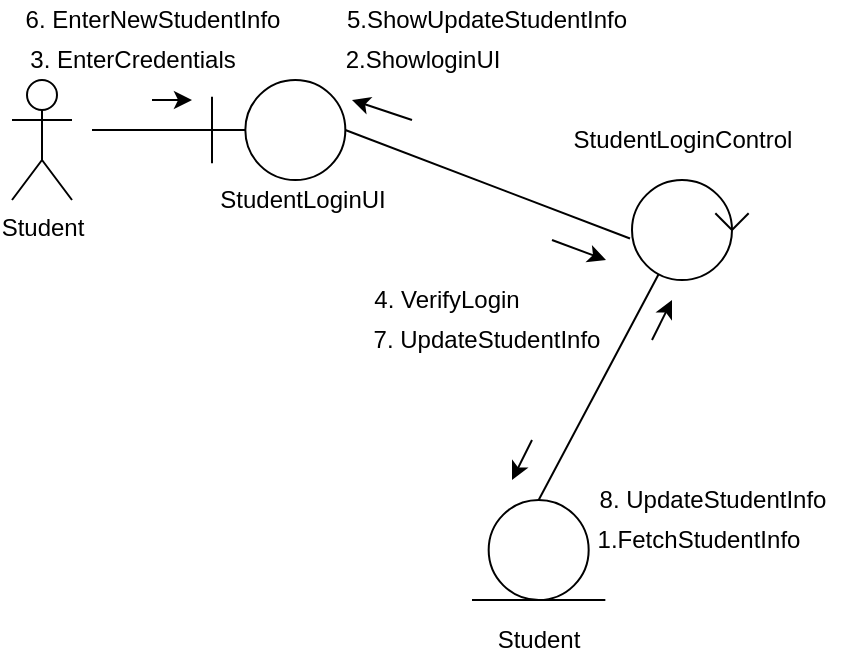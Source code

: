 <mxfile version="16.4.5" type="device" pages="5"><diagram id="maZ1LcQLkmgQnvl4PisS" name="Login"><mxGraphModel dx="1248" dy="677" grid="1" gridSize="10" guides="1" tooltips="1" connect="1" arrows="1" fold="1" page="1" pageScale="1" pageWidth="850" pageHeight="1100" math="0" shadow="0"><root><mxCell id="0"/><mxCell id="1" parent="0"/><mxCell id="juA-4hGfizTwNNjr9DXU-16" value="Student&lt;br&gt;" style="shape=umlActor;verticalLabelPosition=bottom;verticalAlign=top;html=1;outlineConnect=0;strokeColor=default;fillColor=none;" parent="1" vertex="1"><mxGeometry x="100" y="640" width="30" height="60" as="geometry"/></mxCell><mxCell id="juA-4hGfizTwNNjr9DXU-54" value="" style="group" parent="1" vertex="1" connectable="0"><mxGeometry x="200" y="640" width="95" height="70" as="geometry"/></mxCell><mxCell id="juA-4hGfizTwNNjr9DXU-41" value="" style="group;strokeColor=none;fillColor=none;labelPadding=0555;" parent="juA-4hGfizTwNNjr9DXU-54" vertex="1" connectable="0"><mxGeometry width="66.67" height="50" as="geometry"/></mxCell><mxCell id="juA-4hGfizTwNNjr9DXU-42" value="" style="ellipse;whiteSpace=wrap;html=1;strokeColor=default;fillColor=none;" parent="juA-4hGfizTwNNjr9DXU-41" vertex="1"><mxGeometry x="16.668" width="50.002" height="50" as="geometry"/></mxCell><mxCell id="juA-4hGfizTwNNjr9DXU-43" value="" style="endArrow=none;html=1;rounded=0;exitX=0;exitY=0.5;exitDx=0;exitDy=0;strokeColor=default;fillColor=#404040;" parent="juA-4hGfizTwNNjr9DXU-41" source="juA-4hGfizTwNNjr9DXU-42" edge="1"><mxGeometry width="50" height="50" relative="1" as="geometry"><mxPoint x="16.668" y="50" as="sourcePoint"/><mxPoint x="-60" y="25" as="targetPoint"/></mxGeometry></mxCell><mxCell id="juA-4hGfizTwNNjr9DXU-44" value="" style="endArrow=none;html=1;rounded=0;strokeColor=default;fillColor=#404040;" parent="juA-4hGfizTwNNjr9DXU-41" edge="1"><mxGeometry width="50" height="50" relative="1" as="geometry"><mxPoint y="41.667" as="sourcePoint"/><mxPoint y="8.333" as="targetPoint"/></mxGeometry></mxCell><mxCell id="juA-4hGfizTwNNjr9DXU-52" value="StudentLoginUI" style="text;html=1;align=center;verticalAlign=middle;resizable=0;points=[];autosize=1;strokeColor=none;fillColor=none;" parent="juA-4hGfizTwNNjr9DXU-54" vertex="1"><mxGeometry x="-5" y="50" width="100" height="20" as="geometry"/></mxCell><mxCell id="juA-4hGfizTwNNjr9DXU-74" value="" style="endArrow=classic;html=1;rounded=0;strokeColor=default;fillColor=#404040;" parent="juA-4hGfizTwNNjr9DXU-54" edge="1"><mxGeometry width="50" height="50" relative="1" as="geometry"><mxPoint x="100" y="20" as="sourcePoint"/><mxPoint x="70" y="10" as="targetPoint"/><Array as="points"><mxPoint x="70" y="10"/></Array></mxGeometry></mxCell><mxCell id="juA-4hGfizTwNNjr9DXU-56" value="" style="group" parent="1" vertex="1" connectable="0"><mxGeometry x="410" y="690" width="85" height="70" as="geometry"/></mxCell><mxCell id="juA-4hGfizTwNNjr9DXU-36" value="" style="group;strokeColor=none;fillColor=none;" parent="juA-4hGfizTwNNjr9DXU-56" vertex="1" connectable="0"><mxGeometry width="58.33" height="50" as="geometry"/></mxCell><mxCell id="juA-4hGfizTwNNjr9DXU-37" value="" style="ellipse;whiteSpace=wrap;html=1;fillColor=none;strokeColor=default;fillOpacity=0;connectable=1;allowArrows=0;container=1;" parent="juA-4hGfizTwNNjr9DXU-36" vertex="1"><mxGeometry width="49.997" height="50" as="geometry"/></mxCell><mxCell id="juA-4hGfizTwNNjr9DXU-38" value="" style="group;strokeColor=none;fillColor=none;" parent="juA-4hGfizTwNNjr9DXU-36" vertex="1" connectable="0"><mxGeometry x="41.664" y="16.667" width="16.666" height="8.333" as="geometry"/></mxCell><mxCell id="juA-4hGfizTwNNjr9DXU-39" value="" style="endArrow=none;html=1;rounded=0;exitX=1;exitY=0.5;exitDx=0;exitDy=0;strokeColor=default;fillColor=#404040;" parent="juA-4hGfizTwNNjr9DXU-38" source="juA-4hGfizTwNNjr9DXU-37" edge="1"><mxGeometry width="50" height="50" relative="1" as="geometry"><mxPoint x="16.666" y="33.333" as="sourcePoint"/><mxPoint x="16.666" as="targetPoint"/></mxGeometry></mxCell><mxCell id="juA-4hGfizTwNNjr9DXU-40" value="" style="endArrow=none;html=1;rounded=0;strokeColor=default;fillColor=#404040;" parent="juA-4hGfizTwNNjr9DXU-38" edge="1"><mxGeometry width="50" height="50" relative="1" as="geometry"><mxPoint as="sourcePoint"/><mxPoint x="8.333" y="8.333" as="targetPoint"/></mxGeometry></mxCell><mxCell id="juA-4hGfizTwNNjr9DXU-58" value="" style="group" parent="1" vertex="1" connectable="0"><mxGeometry x="330" y="850" width="66.67" height="80" as="geometry"/></mxCell><mxCell id="juA-4hGfizTwNNjr9DXU-33" value="" style="group;strokeColor=none;fillColor=none;" parent="juA-4hGfizTwNNjr9DXU-58" vertex="1" connectable="0"><mxGeometry width="66.67" height="50" as="geometry"/></mxCell><mxCell id="juA-4hGfizTwNNjr9DXU-34" value="" style="ellipse;whiteSpace=wrap;html=1;strokeColor=default;fillColor=none;" parent="juA-4hGfizTwNNjr9DXU-33" vertex="1"><mxGeometry x="8.334" width="50.002" height="50.0" as="geometry"/></mxCell><mxCell id="juA-4hGfizTwNNjr9DXU-35" value="" style="endArrow=none;html=1;rounded=0;strokeColor=default;fillColor=#404040;" parent="juA-4hGfizTwNNjr9DXU-33" edge="1"><mxGeometry width="50" height="50" relative="1" as="geometry"><mxPoint y="50" as="sourcePoint"/><mxPoint x="66.67" y="50" as="targetPoint"/></mxGeometry></mxCell><mxCell id="juA-4hGfizTwNNjr9DXU-57" value="Student" style="text;html=1;align=center;verticalAlign=middle;resizable=0;points=[];autosize=1;strokeColor=none;fillColor=none;" parent="juA-4hGfizTwNNjr9DXU-58" vertex="1"><mxGeometry x="3.33" y="60" width="60" height="20" as="geometry"/></mxCell><mxCell id="juA-4hGfizTwNNjr9DXU-59" value="" style="endArrow=none;html=1;rounded=0;strokeColor=default;fillColor=#404040;entryX=1;entryY=0.5;entryDx=0;entryDy=0;exitX=-0.02;exitY=0.585;exitDx=0;exitDy=0;exitPerimeter=0;" parent="1" source="juA-4hGfizTwNNjr9DXU-37" target="juA-4hGfizTwNNjr9DXU-42" edge="1"><mxGeometry width="50" height="50" relative="1" as="geometry"><mxPoint x="240" y="800" as="sourcePoint"/><mxPoint x="290" y="750" as="targetPoint"/></mxGeometry></mxCell><mxCell id="juA-4hGfizTwNNjr9DXU-69" value="" style="endArrow=none;html=1;rounded=0;strokeColor=default;fillColor=#404040;exitX=0.5;exitY=0;exitDx=0;exitDy=0;" parent="1" source="juA-4hGfizTwNNjr9DXU-34" target="juA-4hGfizTwNNjr9DXU-37" edge="1"><mxGeometry width="50" height="50" relative="1" as="geometry"><mxPoint x="350" y="820" as="sourcePoint"/><mxPoint x="400" y="770" as="targetPoint"/></mxGeometry></mxCell><mxCell id="juA-4hGfizTwNNjr9DXU-55" value="StudentLoginControl" style="text;html=1;align=center;verticalAlign=middle;resizable=0;points=[];autosize=1;strokeColor=none;fillColor=none;" parent="1" vertex="1"><mxGeometry x="375" y="660" width="120" height="20" as="geometry"/></mxCell><mxCell id="juA-4hGfizTwNNjr9DXU-70" value="" style="endArrow=classic;html=1;rounded=0;strokeColor=default;fillColor=#404040;" parent="1" edge="1"><mxGeometry width="50" height="50" relative="1" as="geometry"><mxPoint x="360" y="820" as="sourcePoint"/><mxPoint x="350" y="840" as="targetPoint"/></mxGeometry></mxCell><mxCell id="juA-4hGfizTwNNjr9DXU-71" value="" style="endArrow=classic;html=1;rounded=0;strokeColor=default;fillColor=#404040;" parent="1" edge="1"><mxGeometry width="50" height="50" relative="1" as="geometry"><mxPoint x="420" y="770" as="sourcePoint"/><mxPoint x="430" y="750" as="targetPoint"/></mxGeometry></mxCell><mxCell id="juA-4hGfizTwNNjr9DXU-73" value="" style="endArrow=classic;html=1;rounded=0;strokeColor=default;fillColor=#404040;" parent="1" edge="1"><mxGeometry width="50" height="50" relative="1" as="geometry"><mxPoint x="370" y="720" as="sourcePoint"/><mxPoint x="397" y="730" as="targetPoint"/></mxGeometry></mxCell><mxCell id="juA-4hGfizTwNNjr9DXU-76" value="1.FetchStudentInfo" style="text;html=1;align=center;verticalAlign=middle;resizable=0;points=[];autosize=1;strokeColor=none;fillColor=none;" parent="1" vertex="1"><mxGeometry x="382.67" y="860" width="120" height="20" as="geometry"/></mxCell><mxCell id="juA-4hGfizTwNNjr9DXU-77" value="2.ShowloginUI" style="text;html=1;align=center;verticalAlign=middle;resizable=0;points=[];autosize=1;strokeColor=none;fillColor=none;" parent="1" vertex="1"><mxGeometry x="260" y="620" width="90" height="20" as="geometry"/></mxCell><mxCell id="juA-4hGfizTwNNjr9DXU-81" value="3. EnterCredentials" style="text;html=1;align=center;verticalAlign=middle;resizable=0;points=[];autosize=1;strokeColor=none;fillColor=none;" parent="1" vertex="1"><mxGeometry x="100" y="620" width="120" height="20" as="geometry"/></mxCell><mxCell id="juA-4hGfizTwNNjr9DXU-82" value="" style="endArrow=classic;html=1;rounded=0;strokeColor=default;fillColor=#404040;" parent="1" edge="1"><mxGeometry width="50" height="50" relative="1" as="geometry"><mxPoint x="170" y="650" as="sourcePoint"/><mxPoint x="190" y="650" as="targetPoint"/></mxGeometry></mxCell><mxCell id="juA-4hGfizTwNNjr9DXU-83" value="4. VerifyLogin" style="text;html=1;align=center;verticalAlign=middle;resizable=0;points=[];autosize=1;strokeColor=none;fillColor=none;" parent="1" vertex="1"><mxGeometry x="271.67" y="740" width="90" height="20" as="geometry"/></mxCell><mxCell id="juA-4hGfizTwNNjr9DXU-84" value="5.ShowUpdateStudentInfo" style="text;html=1;align=center;verticalAlign=middle;resizable=0;points=[];autosize=1;strokeColor=none;fillColor=none;" parent="1" vertex="1"><mxGeometry x="256.67" y="600" width="160" height="20" as="geometry"/></mxCell><mxCell id="juA-4hGfizTwNNjr9DXU-85" value="6. EnterNewStudentInfo" style="text;html=1;align=center;verticalAlign=middle;resizable=0;points=[];autosize=1;strokeColor=none;fillColor=none;" parent="1" vertex="1"><mxGeometry x="100" y="600" width="140" height="20" as="geometry"/></mxCell><mxCell id="juA-4hGfizTwNNjr9DXU-86" value="7. UpdateStudentInfo" style="text;html=1;align=center;verticalAlign=middle;resizable=0;points=[];autosize=1;strokeColor=none;fillColor=none;" parent="1" vertex="1"><mxGeometry x="271.67" y="760" width="130" height="20" as="geometry"/></mxCell><mxCell id="juA-4hGfizTwNNjr9DXU-87" value="8. UpdateStudentInfo" style="text;html=1;align=center;verticalAlign=middle;resizable=0;points=[];autosize=1;strokeColor=none;fillColor=none;" parent="1" vertex="1"><mxGeometry x="385.0" y="840" width="130" height="20" as="geometry"/></mxCell></root></mxGraphModel></diagram><diagram name="StudentDining" id="QqVnqCTwfxjTIOoK0QJc"><mxGraphModel dx="1040" dy="564" grid="1" gridSize="10" guides="1" tooltips="1" connect="1" arrows="1" fold="1" page="1" pageScale="1" pageWidth="850" pageHeight="1100" math="0" shadow="0"><root><mxCell id="6WE5DkcDXVdWaxJgbLVD-0"/><mxCell id="6WE5DkcDXVdWaxJgbLVD-1" parent="6WE5DkcDXVdWaxJgbLVD-0"/><mxCell id="6WE5DkcDXVdWaxJgbLVD-2" value="Student" style="shape=umlActor;verticalLabelPosition=bottom;verticalAlign=top;html=1;outlineConnect=0;strokeColor=default;fillColor=none;" parent="6WE5DkcDXVdWaxJgbLVD-1" vertex="1"><mxGeometry x="100" y="640" width="30" height="60" as="geometry"/></mxCell><mxCell id="6WE5DkcDXVdWaxJgbLVD-3" value="" style="group" parent="6WE5DkcDXVdWaxJgbLVD-1" vertex="1" connectable="0"><mxGeometry x="200" y="640" width="110" height="70" as="geometry"/></mxCell><mxCell id="6WE5DkcDXVdWaxJgbLVD-4" value="" style="group;strokeColor=none;fillColor=none;labelPadding=0555;" parent="6WE5DkcDXVdWaxJgbLVD-3" vertex="1" connectable="0"><mxGeometry width="66.67" height="50" as="geometry"/></mxCell><mxCell id="6WE5DkcDXVdWaxJgbLVD-5" value="" style="ellipse;whiteSpace=wrap;html=1;strokeColor=default;fillColor=none;" parent="6WE5DkcDXVdWaxJgbLVD-4" vertex="1"><mxGeometry x="16.668" width="50.002" height="50" as="geometry"/></mxCell><mxCell id="6WE5DkcDXVdWaxJgbLVD-6" value="" style="endArrow=none;html=1;rounded=0;exitX=0;exitY=0.5;exitDx=0;exitDy=0;strokeColor=default;fillColor=#404040;" parent="6WE5DkcDXVdWaxJgbLVD-4" source="6WE5DkcDXVdWaxJgbLVD-5" edge="1"><mxGeometry width="50" height="50" relative="1" as="geometry"><mxPoint x="16.668" y="50" as="sourcePoint"/><mxPoint x="-60" y="25" as="targetPoint"/></mxGeometry></mxCell><mxCell id="6WE5DkcDXVdWaxJgbLVD-7" value="" style="endArrow=none;html=1;rounded=0;strokeColor=default;fillColor=#404040;" parent="6WE5DkcDXVdWaxJgbLVD-4" edge="1"><mxGeometry width="50" height="50" relative="1" as="geometry"><mxPoint y="41.667" as="sourcePoint"/><mxPoint y="8.333" as="targetPoint"/></mxGeometry></mxCell><mxCell id="6WE5DkcDXVdWaxJgbLVD-8" value="StudentDiningPageUI" style="text;html=1;align=center;verticalAlign=middle;resizable=0;points=[];autosize=1;strokeColor=none;fillColor=none;" parent="6WE5DkcDXVdWaxJgbLVD-3" vertex="1"><mxGeometry x="-20" y="50" width="130" height="20" as="geometry"/></mxCell><mxCell id="6WE5DkcDXVdWaxJgbLVD-9" value="" style="endArrow=classic;html=1;rounded=0;strokeColor=default;fillColor=#404040;" parent="6WE5DkcDXVdWaxJgbLVD-3" edge="1"><mxGeometry width="50" height="50" relative="1" as="geometry"><mxPoint x="100" y="20" as="sourcePoint"/><mxPoint x="70" y="10" as="targetPoint"/><Array as="points"><mxPoint x="70" y="10"/></Array></mxGeometry></mxCell><mxCell id="6WE5DkcDXVdWaxJgbLVD-10" value="" style="group" parent="6WE5DkcDXVdWaxJgbLVD-1" vertex="1" connectable="0"><mxGeometry x="410" y="690" width="85" height="70" as="geometry"/></mxCell><mxCell id="6WE5DkcDXVdWaxJgbLVD-11" value="" style="group;strokeColor=none;fillColor=none;" parent="6WE5DkcDXVdWaxJgbLVD-10" vertex="1" connectable="0"><mxGeometry width="58.33" height="50" as="geometry"/></mxCell><mxCell id="6WE5DkcDXVdWaxJgbLVD-12" value="" style="ellipse;whiteSpace=wrap;html=1;fillColor=none;strokeColor=default;fillOpacity=0;connectable=1;allowArrows=0;container=1;" parent="6WE5DkcDXVdWaxJgbLVD-11" vertex="1"><mxGeometry width="49.997" height="50" as="geometry"/></mxCell><mxCell id="6WE5DkcDXVdWaxJgbLVD-13" value="" style="group;strokeColor=none;fillColor=none;" parent="6WE5DkcDXVdWaxJgbLVD-11" vertex="1" connectable="0"><mxGeometry x="41.664" y="16.667" width="16.666" height="8.333" as="geometry"/></mxCell><mxCell id="6WE5DkcDXVdWaxJgbLVD-14" value="" style="endArrow=none;html=1;rounded=0;exitX=1;exitY=0.5;exitDx=0;exitDy=0;strokeColor=default;fillColor=#404040;" parent="6WE5DkcDXVdWaxJgbLVD-13" source="6WE5DkcDXVdWaxJgbLVD-12" edge="1"><mxGeometry width="50" height="50" relative="1" as="geometry"><mxPoint x="16.666" y="33.333" as="sourcePoint"/><mxPoint x="16.666" as="targetPoint"/></mxGeometry></mxCell><mxCell id="6WE5DkcDXVdWaxJgbLVD-15" value="" style="endArrow=none;html=1;rounded=0;strokeColor=default;fillColor=#404040;" parent="6WE5DkcDXVdWaxJgbLVD-13" edge="1"><mxGeometry width="50" height="50" relative="1" as="geometry"><mxPoint as="sourcePoint"/><mxPoint x="8.333" y="8.333" as="targetPoint"/></mxGeometry></mxCell><mxCell id="wmQT9eViGcveGTTOYUML-3" value="" style="endArrow=classic;html=1;rounded=0;strokeColor=default;fillColor=#404040;" parent="6WE5DkcDXVdWaxJgbLVD-11" edge="1"><mxGeometry width="50" height="50" relative="1" as="geometry"><mxPoint x="78.33" y="60" as="sourcePoint"/><mxPoint x="58.33" y="40" as="targetPoint"/></mxGeometry></mxCell><mxCell id="6WE5DkcDXVdWaxJgbLVD-16" value="" style="group" parent="6WE5DkcDXVdWaxJgbLVD-1" vertex="1" connectable="0"><mxGeometry x="330" y="850" width="66.67" height="80" as="geometry"/></mxCell><mxCell id="6WE5DkcDXVdWaxJgbLVD-17" value="" style="group;strokeColor=none;fillColor=none;" parent="6WE5DkcDXVdWaxJgbLVD-16" vertex="1" connectable="0"><mxGeometry width="66.67" height="50" as="geometry"/></mxCell><mxCell id="6WE5DkcDXVdWaxJgbLVD-18" value="" style="ellipse;whiteSpace=wrap;html=1;strokeColor=default;fillColor=none;" parent="6WE5DkcDXVdWaxJgbLVD-17" vertex="1"><mxGeometry x="8.334" width="50.002" height="50.0" as="geometry"/></mxCell><mxCell id="6WE5DkcDXVdWaxJgbLVD-19" value="" style="endArrow=none;html=1;rounded=0;strokeColor=default;fillColor=#404040;" parent="6WE5DkcDXVdWaxJgbLVD-17" edge="1"><mxGeometry width="50" height="50" relative="1" as="geometry"><mxPoint y="50" as="sourcePoint"/><mxPoint x="66.67" y="50" as="targetPoint"/></mxGeometry></mxCell><mxCell id="6WE5DkcDXVdWaxJgbLVD-20" value="Student" style="text;html=1;align=center;verticalAlign=middle;resizable=0;points=[];autosize=1;strokeColor=none;fillColor=none;" parent="6WE5DkcDXVdWaxJgbLVD-16" vertex="1"><mxGeometry x="3.33" y="60" width="60" height="20" as="geometry"/></mxCell><mxCell id="6WE5DkcDXVdWaxJgbLVD-21" value="" style="endArrow=none;html=1;rounded=0;strokeColor=default;fillColor=#404040;entryX=1;entryY=0.5;entryDx=0;entryDy=0;exitX=-0.02;exitY=0.585;exitDx=0;exitDy=0;exitPerimeter=0;" parent="6WE5DkcDXVdWaxJgbLVD-1" source="6WE5DkcDXVdWaxJgbLVD-12" target="6WE5DkcDXVdWaxJgbLVD-5" edge="1"><mxGeometry width="50" height="50" relative="1" as="geometry"><mxPoint x="240" y="800" as="sourcePoint"/><mxPoint x="290" y="750" as="targetPoint"/></mxGeometry></mxCell><mxCell id="6WE5DkcDXVdWaxJgbLVD-22" value="" style="endArrow=none;html=1;rounded=0;strokeColor=default;fillColor=#404040;exitX=0.5;exitY=0;exitDx=0;exitDy=0;" parent="6WE5DkcDXVdWaxJgbLVD-1" source="6WE5DkcDXVdWaxJgbLVD-18" target="6WE5DkcDXVdWaxJgbLVD-12" edge="1"><mxGeometry width="50" height="50" relative="1" as="geometry"><mxPoint x="350" y="820" as="sourcePoint"/><mxPoint x="400" y="770" as="targetPoint"/></mxGeometry></mxCell><mxCell id="6WE5DkcDXVdWaxJgbLVD-23" value="StudentDining" style="text;html=1;align=center;verticalAlign=middle;resizable=0;points=[];autosize=1;strokeColor=none;fillColor=none;" parent="6WE5DkcDXVdWaxJgbLVD-1" vertex="1"><mxGeometry x="390" y="670" width="90" height="20" as="geometry"/></mxCell><mxCell id="6WE5DkcDXVdWaxJgbLVD-24" value="" style="endArrow=classic;html=1;rounded=0;strokeColor=default;fillColor=#404040;" parent="6WE5DkcDXVdWaxJgbLVD-1" edge="1"><mxGeometry width="50" height="50" relative="1" as="geometry"><mxPoint x="360" y="820" as="sourcePoint"/><mxPoint x="350" y="840" as="targetPoint"/></mxGeometry></mxCell><mxCell id="6WE5DkcDXVdWaxJgbLVD-25" value="" style="endArrow=classic;html=1;rounded=0;strokeColor=default;fillColor=#404040;" parent="6WE5DkcDXVdWaxJgbLVD-1" edge="1"><mxGeometry width="50" height="50" relative="1" as="geometry"><mxPoint x="420" y="770" as="sourcePoint"/><mxPoint x="430" y="750" as="targetPoint"/></mxGeometry></mxCell><mxCell id="6WE5DkcDXVdWaxJgbLVD-26" value="" style="endArrow=classic;html=1;rounded=0;strokeColor=default;fillColor=#404040;" parent="6WE5DkcDXVdWaxJgbLVD-1" edge="1"><mxGeometry width="50" height="50" relative="1" as="geometry"><mxPoint x="370" y="720" as="sourcePoint"/><mxPoint x="397" y="730" as="targetPoint"/></mxGeometry></mxCell><mxCell id="6WE5DkcDXVdWaxJgbLVD-27" value="1.FetchStudentInfo" style="text;html=1;align=center;verticalAlign=middle;resizable=0;points=[];autosize=1;strokeColor=none;fillColor=none;" parent="6WE5DkcDXVdWaxJgbLVD-1" vertex="1"><mxGeometry x="381.67" y="860" width="120" height="20" as="geometry"/></mxCell><mxCell id="6WE5DkcDXVdWaxJgbLVD-28" value="4.ShowDiningPageUI" style="text;html=1;align=center;verticalAlign=middle;resizable=0;points=[];autosize=1;strokeColor=none;fillColor=none;" parent="6WE5DkcDXVdWaxJgbLVD-1" vertex="1"><mxGeometry x="275" y="620" width="130" height="20" as="geometry"/></mxCell><mxCell id="6WE5DkcDXVdWaxJgbLVD-30" value="" style="endArrow=classic;html=1;rounded=0;strokeColor=default;fillColor=#404040;" parent="6WE5DkcDXVdWaxJgbLVD-1" edge="1"><mxGeometry width="50" height="50" relative="1" as="geometry"><mxPoint x="170" y="650" as="sourcePoint"/><mxPoint x="190" y="650" as="targetPoint"/></mxGeometry></mxCell><mxCell id="rULaJUf8RMkDFgkQtzoV-5" value="" style="group" parent="6WE5DkcDXVdWaxJgbLVD-1" vertex="1" connectable="0"><mxGeometry x="520" y="850" width="66.67" height="80" as="geometry"/></mxCell><mxCell id="rULaJUf8RMkDFgkQtzoV-9" value="Meal" style="text;html=1;align=center;verticalAlign=middle;resizable=0;points=[];autosize=1;strokeColor=none;fillColor=none;" parent="rULaJUf8RMkDFgkQtzoV-5" vertex="1"><mxGeometry x="13.33" y="60" width="40" height="20" as="geometry"/></mxCell><mxCell id="rULaJUf8RMkDFgkQtzoV-6" value="" style="group;strokeColor=none;fillColor=none;" parent="6WE5DkcDXVdWaxJgbLVD-1" vertex="1" connectable="0"><mxGeometry x="520" y="850" width="66.67" height="50" as="geometry"/></mxCell><mxCell id="rULaJUf8RMkDFgkQtzoV-7" value="" style="ellipse;whiteSpace=wrap;html=1;strokeColor=default;fillColor=none;" parent="rULaJUf8RMkDFgkQtzoV-6" vertex="1"><mxGeometry x="8.334" width="50.002" height="50.0" as="geometry"/></mxCell><mxCell id="rULaJUf8RMkDFgkQtzoV-8" value="" style="endArrow=none;html=1;rounded=0;strokeColor=default;fillColor=#404040;" parent="rULaJUf8RMkDFgkQtzoV-6" edge="1"><mxGeometry width="50" height="50" relative="1" as="geometry"><mxPoint y="50" as="sourcePoint"/><mxPoint x="66.67" y="50" as="targetPoint"/></mxGeometry></mxCell><mxCell id="wmQT9eViGcveGTTOYUML-0" value="" style="endArrow=none;html=1;rounded=0;entryX=1;entryY=1;entryDx=0;entryDy=0;" parent="6WE5DkcDXVdWaxJgbLVD-1" target="6WE5DkcDXVdWaxJgbLVD-12" edge="1"><mxGeometry width="50" height="50" relative="1" as="geometry"><mxPoint x="553" y="848" as="sourcePoint"/><mxPoint x="510" y="750" as="targetPoint"/></mxGeometry></mxCell><mxCell id="wmQT9eViGcveGTTOYUML-1" value="" style="endArrow=classic;html=1;rounded=0;strokeColor=default;fillColor=#404040;" parent="6WE5DkcDXVdWaxJgbLVD-1" edge="1"><mxGeometry width="50" height="50" relative="1" as="geometry"><mxPoint x="520" y="830" as="sourcePoint"/><mxPoint x="540" y="850" as="targetPoint"/></mxGeometry></mxCell><mxCell id="wmQT9eViGcveGTTOYUML-4" value="2.FetchMealInfo" style="text;html=1;align=center;verticalAlign=middle;resizable=0;points=[];autosize=1;strokeColor=none;fillColor=none;" parent="6WE5DkcDXVdWaxJgbLVD-1" vertex="1"><mxGeometry x="591.67" y="865" width="100" height="20" as="geometry"/></mxCell><mxCell id="Bu8r2WNEQJzpUVqkfmNj-0" value="3.FindTodaysMeal" style="text;html=1;align=center;verticalAlign=middle;resizable=0;points=[];autosize=1;strokeColor=none;fillColor=none;" parent="6WE5DkcDXVdWaxJgbLVD-1" vertex="1"><mxGeometry x="498.34" y="715" width="110" height="20" as="geometry"/></mxCell><mxCell id="M7U7REpGGhyTw_NVpVYH-1" value="6. TurnMealOfForHour" style="text;html=1;align=center;verticalAlign=middle;resizable=0;points=[];autosize=1;strokeColor=none;fillColor=none;" parent="6WE5DkcDXVdWaxJgbLVD-1" vertex="1"><mxGeometry x="270" y="600" width="140" height="20" as="geometry"/></mxCell><mxCell id="M7U7REpGGhyTw_NVpVYH-3" value="5. TurnMealOfForHour" style="text;html=1;align=center;verticalAlign=middle;resizable=0;points=[];autosize=1;strokeColor=none;fillColor=none;" parent="6WE5DkcDXVdWaxJgbLVD-1" vertex="1"><mxGeometry x="60" y="610" width="140" height="20" as="geometry"/></mxCell><mxCell id="M7U7REpGGhyTw_NVpVYH-4" value="7.TurnMealOfForStudent" style="text;html=1;align=center;verticalAlign=middle;resizable=0;points=[];autosize=1;strokeColor=none;fillColor=none;" parent="6WE5DkcDXVdWaxJgbLVD-1" vertex="1"><mxGeometry x="591.67" y="840" width="150" height="20" as="geometry"/></mxCell></root></mxGraphModel></diagram><diagram id="HD4bNCtnsy4peTQrinyM" name="MessManagerMealPlan"><mxGraphModel dx="861" dy="467" grid="1" gridSize="10" guides="1" tooltips="1" connect="1" arrows="1" fold="1" page="1" pageScale="1" pageWidth="850" pageHeight="1100" math="0" shadow="0"><root><mxCell id="5ywjSkJG0BTVy2ru42gK-0"/><mxCell id="5ywjSkJG0BTVy2ru42gK-1" parent="5ywjSkJG0BTVy2ru42gK-0"/><mxCell id="ZF0CZIfuC1xOtsIgV20J-0" value="MessManager&lt;br&gt;" style="shape=umlActor;verticalLabelPosition=bottom;verticalAlign=top;html=1;outlineConnect=0;strokeColor=default;fillColor=none;" parent="5ywjSkJG0BTVy2ru42gK-1" vertex="1"><mxGeometry x="100" y="640" width="30" height="60" as="geometry"/></mxCell><mxCell id="ZF0CZIfuC1xOtsIgV20J-1" value="" style="group" parent="5ywjSkJG0BTVy2ru42gK-1" vertex="1" connectable="0"><mxGeometry x="200" y="640" width="140" height="70" as="geometry"/></mxCell><mxCell id="ZF0CZIfuC1xOtsIgV20J-2" value="" style="group;strokeColor=none;fillColor=none;labelPadding=0555;" parent="ZF0CZIfuC1xOtsIgV20J-1" vertex="1" connectable="0"><mxGeometry width="66.67" height="50" as="geometry"/></mxCell><mxCell id="ZF0CZIfuC1xOtsIgV20J-3" value="" style="ellipse;whiteSpace=wrap;html=1;strokeColor=default;fillColor=none;" parent="ZF0CZIfuC1xOtsIgV20J-2" vertex="1"><mxGeometry x="16.668" width="50.002" height="50" as="geometry"/></mxCell><mxCell id="ZF0CZIfuC1xOtsIgV20J-4" value="" style="endArrow=none;html=1;rounded=0;exitX=0;exitY=0.5;exitDx=0;exitDy=0;strokeColor=default;fillColor=#404040;" parent="ZF0CZIfuC1xOtsIgV20J-2" source="ZF0CZIfuC1xOtsIgV20J-3" edge="1"><mxGeometry width="50" height="50" relative="1" as="geometry"><mxPoint x="16.668" y="50" as="sourcePoint"/><mxPoint x="-60" y="25" as="targetPoint"/></mxGeometry></mxCell><mxCell id="ZF0CZIfuC1xOtsIgV20J-5" value="" style="endArrow=none;html=1;rounded=0;strokeColor=default;fillColor=#404040;" parent="ZF0CZIfuC1xOtsIgV20J-2" edge="1"><mxGeometry width="50" height="50" relative="1" as="geometry"><mxPoint y="41.667" as="sourcePoint"/><mxPoint y="8.333" as="targetPoint"/></mxGeometry></mxCell><mxCell id="ZF0CZIfuC1xOtsIgV20J-6" value="MessManagerUpdateMealPlanUI" style="text;html=1;align=center;verticalAlign=middle;resizable=0;points=[];autosize=1;strokeColor=none;fillColor=none;" parent="ZF0CZIfuC1xOtsIgV20J-1" vertex="1"><mxGeometry x="-50" y="50" width="190" height="20" as="geometry"/></mxCell><mxCell id="ZF0CZIfuC1xOtsIgV20J-7" value="" style="endArrow=classic;html=1;rounded=0;strokeColor=default;fillColor=#404040;" parent="ZF0CZIfuC1xOtsIgV20J-1" edge="1"><mxGeometry width="50" height="50" relative="1" as="geometry"><mxPoint x="100" y="20" as="sourcePoint"/><mxPoint x="70" y="10" as="targetPoint"/><Array as="points"><mxPoint x="70" y="10"/></Array></mxGeometry></mxCell><mxCell id="ZF0CZIfuC1xOtsIgV20J-8" value="" style="group" parent="5ywjSkJG0BTVy2ru42gK-1" vertex="1" connectable="0"><mxGeometry x="410" y="690" width="85" height="70" as="geometry"/></mxCell><mxCell id="ZF0CZIfuC1xOtsIgV20J-9" value="" style="group;strokeColor=none;fillColor=none;" parent="ZF0CZIfuC1xOtsIgV20J-8" vertex="1" connectable="0"><mxGeometry width="58.33" height="50" as="geometry"/></mxCell><mxCell id="ZF0CZIfuC1xOtsIgV20J-10" value="" style="ellipse;whiteSpace=wrap;html=1;fillColor=none;strokeColor=default;fillOpacity=0;connectable=1;allowArrows=0;container=1;" parent="ZF0CZIfuC1xOtsIgV20J-9" vertex="1"><mxGeometry width="49.997" height="50" as="geometry"/></mxCell><mxCell id="ZF0CZIfuC1xOtsIgV20J-11" value="" style="group;strokeColor=none;fillColor=none;" parent="ZF0CZIfuC1xOtsIgV20J-9" vertex="1" connectable="0"><mxGeometry x="41.664" y="16.667" width="16.666" height="8.333" as="geometry"/></mxCell><mxCell id="ZF0CZIfuC1xOtsIgV20J-12" value="" style="endArrow=none;html=1;rounded=0;exitX=1;exitY=0.5;exitDx=0;exitDy=0;strokeColor=default;fillColor=#404040;" parent="ZF0CZIfuC1xOtsIgV20J-11" source="ZF0CZIfuC1xOtsIgV20J-10" edge="1"><mxGeometry width="50" height="50" relative="1" as="geometry"><mxPoint x="16.666" y="33.333" as="sourcePoint"/><mxPoint x="16.666" as="targetPoint"/></mxGeometry></mxCell><mxCell id="ZF0CZIfuC1xOtsIgV20J-13" value="" style="endArrow=none;html=1;rounded=0;strokeColor=default;fillColor=#404040;" parent="ZF0CZIfuC1xOtsIgV20J-11" edge="1"><mxGeometry width="50" height="50" relative="1" as="geometry"><mxPoint as="sourcePoint"/><mxPoint x="8.333" y="8.333" as="targetPoint"/></mxGeometry></mxCell><mxCell id="ZF0CZIfuC1xOtsIgV20J-14" value="" style="endArrow=classic;html=1;rounded=0;strokeColor=default;fillColor=#404040;" parent="ZF0CZIfuC1xOtsIgV20J-9" edge="1"><mxGeometry width="50" height="50" relative="1" as="geometry"><mxPoint x="78.33" y="60" as="sourcePoint"/><mxPoint x="58.33" y="40" as="targetPoint"/></mxGeometry></mxCell><mxCell id="ZF0CZIfuC1xOtsIgV20J-20" value="" style="endArrow=none;html=1;rounded=0;strokeColor=default;fillColor=#404040;entryX=1;entryY=0.5;entryDx=0;entryDy=0;exitX=-0.02;exitY=0.585;exitDx=0;exitDy=0;exitPerimeter=0;" parent="5ywjSkJG0BTVy2ru42gK-1" source="ZF0CZIfuC1xOtsIgV20J-10" target="ZF0CZIfuC1xOtsIgV20J-3" edge="1"><mxGeometry width="50" height="50" relative="1" as="geometry"><mxPoint x="240" y="800" as="sourcePoint"/><mxPoint x="290" y="750" as="targetPoint"/></mxGeometry></mxCell><mxCell id="ZF0CZIfuC1xOtsIgV20J-21" value="" style="endArrow=none;html=1;rounded=0;strokeColor=default;fillColor=#404040;exitX=0.5;exitY=0;exitDx=0;exitDy=0;" parent="5ywjSkJG0BTVy2ru42gK-1" target="ZF0CZIfuC1xOtsIgV20J-10" edge="1"><mxGeometry width="50" height="50" relative="1" as="geometry"><mxPoint x="363.335" y="850" as="sourcePoint"/><mxPoint x="400" y="770" as="targetPoint"/></mxGeometry></mxCell><mxCell id="ZF0CZIfuC1xOtsIgV20J-22" value="MessManagerMealPlan" style="text;html=1;align=center;verticalAlign=middle;resizable=0;points=[];autosize=1;strokeColor=none;fillColor=none;" parent="5ywjSkJG0BTVy2ru42gK-1" vertex="1"><mxGeometry x="365" y="670" width="140" height="20" as="geometry"/></mxCell><mxCell id="ZF0CZIfuC1xOtsIgV20J-23" value="" style="endArrow=classic;html=1;rounded=0;strokeColor=default;fillColor=#404040;" parent="5ywjSkJG0BTVy2ru42gK-1" edge="1"><mxGeometry width="50" height="50" relative="1" as="geometry"><mxPoint x="360" y="820" as="sourcePoint"/><mxPoint x="350" y="840" as="targetPoint"/></mxGeometry></mxCell><mxCell id="ZF0CZIfuC1xOtsIgV20J-24" value="" style="endArrow=classic;html=1;rounded=0;strokeColor=default;fillColor=#404040;" parent="5ywjSkJG0BTVy2ru42gK-1" edge="1"><mxGeometry width="50" height="50" relative="1" as="geometry"><mxPoint x="420" y="770" as="sourcePoint"/><mxPoint x="430" y="750" as="targetPoint"/></mxGeometry></mxCell><mxCell id="ZF0CZIfuC1xOtsIgV20J-25" value="" style="endArrow=classic;html=1;rounded=0;strokeColor=default;fillColor=#404040;" parent="5ywjSkJG0BTVy2ru42gK-1" edge="1"><mxGeometry width="50" height="50" relative="1" as="geometry"><mxPoint x="370" y="720" as="sourcePoint"/><mxPoint x="397" y="730" as="targetPoint"/></mxGeometry></mxCell><mxCell id="ZF0CZIfuC1xOtsIgV20J-27" value="3.ShowMealPlan" style="text;html=1;align=center;verticalAlign=middle;resizable=0;points=[];autosize=1;strokeColor=none;fillColor=none;" parent="5ywjSkJG0BTVy2ru42gK-1" vertex="1"><mxGeometry x="285" y="620" width="110" height="20" as="geometry"/></mxCell><mxCell id="ZF0CZIfuC1xOtsIgV20J-28" value="4. EnterMealPlans" style="text;html=1;align=center;verticalAlign=middle;resizable=0;points=[];autosize=1;strokeColor=none;fillColor=none;" parent="5ywjSkJG0BTVy2ru42gK-1" vertex="1"><mxGeometry x="105" y="620" width="110" height="20" as="geometry"/></mxCell><mxCell id="ZF0CZIfuC1xOtsIgV20J-29" value="" style="endArrow=classic;html=1;rounded=0;strokeColor=default;fillColor=#404040;" parent="5ywjSkJG0BTVy2ru42gK-1" edge="1"><mxGeometry width="50" height="50" relative="1" as="geometry"><mxPoint x="170" y="650" as="sourcePoint"/><mxPoint x="190" y="650" as="targetPoint"/></mxGeometry></mxCell><mxCell id="ZF0CZIfuC1xOtsIgV20J-31" value="6. UpdateMealPlan" style="text;html=1;align=center;verticalAlign=middle;resizable=0;points=[];autosize=1;strokeColor=none;fillColor=none;" parent="5ywjSkJG0BTVy2ru42gK-1" vertex="1"><mxGeometry x="260.0" y="740" width="120" height="20" as="geometry"/></mxCell><mxCell id="ZF0CZIfuC1xOtsIgV20J-33" value="" style="group" parent="5ywjSkJG0BTVy2ru42gK-1" vertex="1" connectable="0"><mxGeometry x="520" y="850" width="66.67" height="80" as="geometry"/></mxCell><mxCell id="ZF0CZIfuC1xOtsIgV20J-34" value="Meal" style="text;html=1;align=center;verticalAlign=middle;resizable=0;points=[];autosize=1;strokeColor=none;fillColor=none;" parent="ZF0CZIfuC1xOtsIgV20J-33" vertex="1"><mxGeometry x="13.33" y="60" width="40" height="20" as="geometry"/></mxCell><mxCell id="ZF0CZIfuC1xOtsIgV20J-35" value="" style="group;strokeColor=none;fillColor=none;" parent="5ywjSkJG0BTVy2ru42gK-1" vertex="1" connectable="0"><mxGeometry x="520" y="850" width="66.67" height="50" as="geometry"/></mxCell><mxCell id="ZF0CZIfuC1xOtsIgV20J-36" value="" style="ellipse;whiteSpace=wrap;html=1;strokeColor=default;fillColor=none;" parent="ZF0CZIfuC1xOtsIgV20J-35" vertex="1"><mxGeometry x="8.334" width="50.002" height="50.0" as="geometry"/></mxCell><mxCell id="ZF0CZIfuC1xOtsIgV20J-37" value="" style="endArrow=none;html=1;rounded=0;strokeColor=default;fillColor=#404040;" parent="ZF0CZIfuC1xOtsIgV20J-35" edge="1"><mxGeometry width="50" height="50" relative="1" as="geometry"><mxPoint y="50" as="sourcePoint"/><mxPoint x="66.67" y="50" as="targetPoint"/></mxGeometry></mxCell><mxCell id="ZF0CZIfuC1xOtsIgV20J-38" value="" style="endArrow=none;html=1;rounded=0;entryX=1;entryY=1;entryDx=0;entryDy=0;" parent="5ywjSkJG0BTVy2ru42gK-1" target="ZF0CZIfuC1xOtsIgV20J-10" edge="1"><mxGeometry width="50" height="50" relative="1" as="geometry"><mxPoint x="553" y="848" as="sourcePoint"/><mxPoint x="510" y="750" as="targetPoint"/></mxGeometry></mxCell><mxCell id="ZF0CZIfuC1xOtsIgV20J-39" value="" style="endArrow=classic;html=1;rounded=0;strokeColor=default;fillColor=#404040;" parent="5ywjSkJG0BTVy2ru42gK-1" edge="1"><mxGeometry width="50" height="50" relative="1" as="geometry"><mxPoint x="520" y="830" as="sourcePoint"/><mxPoint x="540" y="850" as="targetPoint"/></mxGeometry></mxCell><mxCell id="ZF0CZIfuC1xOtsIgV20J-40" value="2.FetchMealPlans" style="text;html=1;align=center;verticalAlign=middle;resizable=0;points=[];autosize=1;strokeColor=none;fillColor=none;" parent="5ywjSkJG0BTVy2ru42gK-1" vertex="1"><mxGeometry x="586.67" y="865" width="110" height="20" as="geometry"/></mxCell><mxCell id="ZF0CZIfuC1xOtsIgV20J-42" value="" style="group" parent="5ywjSkJG0BTVy2ru42gK-1" vertex="1" connectable="0"><mxGeometry x="323.34" y="850" width="78.33" height="80" as="geometry"/></mxCell><mxCell id="ZF0CZIfuC1xOtsIgV20J-43" value="" style="group;strokeColor=none;fillColor=none;" parent="ZF0CZIfuC1xOtsIgV20J-42" vertex="1" connectable="0"><mxGeometry width="66.67" height="50" as="geometry"/></mxCell><mxCell id="ZF0CZIfuC1xOtsIgV20J-44" value="" style="ellipse;whiteSpace=wrap;html=1;strokeColor=default;fillColor=none;" parent="ZF0CZIfuC1xOtsIgV20J-43" vertex="1"><mxGeometry x="8.334" width="50.002" height="50.0" as="geometry"/></mxCell><mxCell id="ZF0CZIfuC1xOtsIgV20J-45" value="" style="endArrow=none;html=1;rounded=0;strokeColor=default;fillColor=#404040;" parent="ZF0CZIfuC1xOtsIgV20J-43" edge="1"><mxGeometry width="50" height="50" relative="1" as="geometry"><mxPoint y="50" as="sourcePoint"/><mxPoint x="66.67" y="50" as="targetPoint"/></mxGeometry></mxCell><mxCell id="ZF0CZIfuC1xOtsIgV20J-46" value="MessManager" style="text;html=1;align=center;verticalAlign=middle;resizable=0;points=[];autosize=1;strokeColor=none;fillColor=none;" parent="ZF0CZIfuC1xOtsIgV20J-42" vertex="1"><mxGeometry x="-11.67" y="60" width="90" height="20" as="geometry"/></mxCell><mxCell id="ZF0CZIfuC1xOtsIgV20J-48" value="1.GetMessManagerList" style="text;html=1;align=center;verticalAlign=middle;resizable=0;points=[];autosize=1;strokeColor=none;fillColor=none;" parent="5ywjSkJG0BTVy2ru42gK-1" vertex="1"><mxGeometry x="183.34" y="870" width="140" height="20" as="geometry"/></mxCell><mxCell id="0Z3Dg_8jJg8K3Mf-HbPt-0" value="5.EnterMealPlans" style="text;html=1;align=center;verticalAlign=middle;resizable=0;points=[];autosize=1;strokeColor=none;fillColor=none;" parent="5ywjSkJG0BTVy2ru42gK-1" vertex="1"><mxGeometry x="285" y="600" width="110" height="20" as="geometry"/></mxCell><mxCell id="E5e2hD8JRa4Y6HVq6off-0" value="7. UpdateMealPlan" style="text;html=1;align=center;verticalAlign=middle;resizable=0;points=[];autosize=1;strokeColor=none;fillColor=none;" parent="5ywjSkJG0BTVy2ru42gK-1" vertex="1"><mxGeometry x="581.67" y="845" width="120" height="20" as="geometry"/></mxCell></root></mxGraphModel></diagram><diagram id="p7rP9yMrwsyRkLrSbwHL" name="[WIP]MessManagerFundmanagement"><mxGraphModel dx="1248" dy="677" grid="1" gridSize="10" guides="1" tooltips="1" connect="1" arrows="1" fold="1" page="1" pageScale="1" pageWidth="850" pageHeight="1100" math="0" shadow="0"><root><mxCell id="SB0tqwHnZkFqgnaxnJ9t-0"/><mxCell id="SB0tqwHnZkFqgnaxnJ9t-1" parent="SB0tqwHnZkFqgnaxnJ9t-0"/><mxCell id="JBIH-dw7piVfzTIIEs6r-0" value="MessManager" style="shape=umlActor;verticalLabelPosition=bottom;verticalAlign=top;html=1;outlineConnect=0;strokeColor=default;fillColor=none;" parent="SB0tqwHnZkFqgnaxnJ9t-1" vertex="1"><mxGeometry x="100" y="640" width="30" height="60" as="geometry"/></mxCell><mxCell id="JBIH-dw7piVfzTIIEs6r-1" value="" style="group" parent="SB0tqwHnZkFqgnaxnJ9t-1" vertex="1" connectable="0"><mxGeometry x="200" y="640" width="240" height="70" as="geometry"/></mxCell><mxCell id="JBIH-dw7piVfzTIIEs6r-2" value="" style="group;strokeColor=none;fillColor=none;labelPadding=0555;" parent="JBIH-dw7piVfzTIIEs6r-1" vertex="1" connectable="0"><mxGeometry width="66.67" height="50" as="geometry"/></mxCell><mxCell id="JBIH-dw7piVfzTIIEs6r-3" value="" style="ellipse;whiteSpace=wrap;html=1;strokeColor=default;fillColor=none;" parent="JBIH-dw7piVfzTIIEs6r-2" vertex="1"><mxGeometry x="16.668" width="50.002" height="50" as="geometry"/></mxCell><mxCell id="JBIH-dw7piVfzTIIEs6r-4" value="" style="endArrow=none;html=1;rounded=0;exitX=0;exitY=0.5;exitDx=0;exitDy=0;strokeColor=default;fillColor=#404040;" parent="JBIH-dw7piVfzTIIEs6r-2" source="JBIH-dw7piVfzTIIEs6r-3" edge="1"><mxGeometry width="50" height="50" relative="1" as="geometry"><mxPoint x="16.668" y="50" as="sourcePoint"/><mxPoint x="-60" y="25" as="targetPoint"/></mxGeometry></mxCell><mxCell id="JBIH-dw7piVfzTIIEs6r-5" value="" style="endArrow=none;html=1;rounded=0;strokeColor=default;fillColor=#404040;" parent="JBIH-dw7piVfzTIIEs6r-2" edge="1"><mxGeometry width="50" height="50" relative="1" as="geometry"><mxPoint y="41.667" as="sourcePoint"/><mxPoint y="8.333" as="targetPoint"/></mxGeometry></mxCell><mxCell id="JBIH-dw7piVfzTIIEs6r-6" value="MessManagerUpdateMealPlanUI" style="text;html=1;align=center;verticalAlign=middle;resizable=0;points=[];autosize=1;strokeColor=none;fillColor=none;" parent="JBIH-dw7piVfzTIIEs6r-1" vertex="1"><mxGeometry x="-50" y="50" width="190" height="20" as="geometry"/></mxCell><mxCell id="JBIH-dw7piVfzTIIEs6r-7" value="" style="endArrow=classic;html=1;rounded=0;strokeColor=default;fillColor=#404040;" parent="JBIH-dw7piVfzTIIEs6r-1" edge="1"><mxGeometry width="50" height="50" relative="1" as="geometry"><mxPoint x="100" y="20" as="sourcePoint"/><mxPoint x="70" y="10" as="targetPoint"/><Array as="points"><mxPoint x="70" y="10"/></Array></mxGeometry></mxCell><mxCell id="JBIH-dw7piVfzTIIEs6r-21" value="4.ShowPreviousApplicationForms()" style="text;html=1;align=center;verticalAlign=middle;resizable=0;points=[];autosize=1;strokeColor=none;fillColor=none;" parent="JBIH-dw7piVfzTIIEs6r-1" vertex="1"><mxGeometry x="40" y="-20" width="200" height="20" as="geometry"/></mxCell><mxCell id="JBIH-dw7piVfzTIIEs6r-8" value="" style="group" parent="SB0tqwHnZkFqgnaxnJ9t-1" vertex="1" connectable="0"><mxGeometry x="410" y="690" width="85" height="70" as="geometry"/></mxCell><mxCell id="JBIH-dw7piVfzTIIEs6r-9" value="" style="group;strokeColor=none;fillColor=none;" parent="JBIH-dw7piVfzTIIEs6r-8" vertex="1" connectable="0"><mxGeometry width="58.33" height="50" as="geometry"/></mxCell><mxCell id="JBIH-dw7piVfzTIIEs6r-10" value="" style="ellipse;whiteSpace=wrap;html=1;fillColor=none;strokeColor=default;fillOpacity=0;connectable=1;allowArrows=0;container=1;" parent="JBIH-dw7piVfzTIIEs6r-9" vertex="1"><mxGeometry width="49.997" height="50" as="geometry"/></mxCell><mxCell id="JBIH-dw7piVfzTIIEs6r-11" value="" style="group;strokeColor=none;fillColor=none;" parent="JBIH-dw7piVfzTIIEs6r-9" vertex="1" connectable="0"><mxGeometry x="41.664" y="16.667" width="16.666" height="8.333" as="geometry"/></mxCell><mxCell id="JBIH-dw7piVfzTIIEs6r-12" value="" style="endArrow=none;html=1;rounded=0;exitX=1;exitY=0.5;exitDx=0;exitDy=0;strokeColor=default;fillColor=#404040;" parent="JBIH-dw7piVfzTIIEs6r-11" source="JBIH-dw7piVfzTIIEs6r-10" edge="1"><mxGeometry width="50" height="50" relative="1" as="geometry"><mxPoint x="16.666" y="33.333" as="sourcePoint"/><mxPoint x="16.666" as="targetPoint"/></mxGeometry></mxCell><mxCell id="JBIH-dw7piVfzTIIEs6r-13" value="" style="endArrow=none;html=1;rounded=0;strokeColor=default;fillColor=#404040;" parent="JBIH-dw7piVfzTIIEs6r-11" edge="1"><mxGeometry width="50" height="50" relative="1" as="geometry"><mxPoint as="sourcePoint"/><mxPoint x="8.333" y="8.333" as="targetPoint"/></mxGeometry></mxCell><mxCell id="ZloLe-w8oWAAmFr5f4u--34" value="" style="endArrow=classic;html=1;rounded=0;strokeColor=default;fillColor=#404040;" parent="JBIH-dw7piVfzTIIEs6r-8" edge="1"><mxGeometry width="50" height="50" relative="1" as="geometry"><mxPoint x="61.67" y="70" as="sourcePoint"/><mxPoint x="50.0" y="50" as="targetPoint"/></mxGeometry></mxCell><mxCell id="JBIH-dw7piVfzTIIEs6r-14" value="" style="endArrow=classic;html=1;rounded=0;strokeColor=default;fillColor=#404040;" parent="JBIH-dw7piVfzTIIEs6r-8" edge="1"><mxGeometry width="50" height="50" relative="1" as="geometry"><mxPoint x="80" y="70" as="sourcePoint"/><mxPoint x="58.33" y="50" as="targetPoint"/></mxGeometry></mxCell><mxCell id="JBIH-dw7piVfzTIIEs6r-19" value="" style="endArrow=classic;html=1;rounded=0;strokeColor=default;fillColor=#404040;" parent="JBIH-dw7piVfzTIIEs6r-8" edge="1"><mxGeometry width="50" height="50" relative="1" as="geometry"><mxPoint x="-10" y="70" as="sourcePoint"/><mxPoint x="10" y="50" as="targetPoint"/></mxGeometry></mxCell><mxCell id="JBIH-dw7piVfzTIIEs6r-15" value="" style="endArrow=none;html=1;rounded=0;strokeColor=default;fillColor=#404040;entryX=1;entryY=0.5;entryDx=0;entryDy=0;exitX=-0.02;exitY=0.585;exitDx=0;exitDy=0;exitPerimeter=0;" parent="SB0tqwHnZkFqgnaxnJ9t-1" source="JBIH-dw7piVfzTIIEs6r-10" target="JBIH-dw7piVfzTIIEs6r-3" edge="1"><mxGeometry width="50" height="50" relative="1" as="geometry"><mxPoint x="240" y="800" as="sourcePoint"/><mxPoint x="290" y="750" as="targetPoint"/></mxGeometry></mxCell><mxCell id="JBIH-dw7piVfzTIIEs6r-16" value="" style="endArrow=none;html=1;rounded=0;strokeColor=default;fillColor=#404040;" parent="SB0tqwHnZkFqgnaxnJ9t-1" source="JBIH-dw7piVfzTIIEs6r-35" target="JBIH-dw7piVfzTIIEs6r-10" edge="1"><mxGeometry width="50" height="50" relative="1" as="geometry"><mxPoint x="363.335" y="850" as="sourcePoint"/><mxPoint x="400" y="770" as="targetPoint"/></mxGeometry></mxCell><mxCell id="JBIH-dw7piVfzTIIEs6r-17" value="FundRequest" style="text;html=1;align=center;verticalAlign=middle;resizable=0;points=[];autosize=1;strokeColor=none;fillColor=none;" parent="SB0tqwHnZkFqgnaxnJ9t-1" vertex="1"><mxGeometry x="390" y="670" width="90" height="20" as="geometry"/></mxCell><mxCell id="JBIH-dw7piVfzTIIEs6r-18" value="" style="endArrow=classic;html=1;rounded=0;strokeColor=default;fillColor=#404040;" parent="SB0tqwHnZkFqgnaxnJ9t-1" edge="1"><mxGeometry width="50" height="50" relative="1" as="geometry"><mxPoint x="301.66" y="830" as="sourcePoint"/><mxPoint x="280" y="850" as="targetPoint"/></mxGeometry></mxCell><mxCell id="JBIH-dw7piVfzTIIEs6r-20" value="" style="endArrow=classic;html=1;rounded=0;strokeColor=default;fillColor=#404040;" parent="SB0tqwHnZkFqgnaxnJ9t-1" edge="1"><mxGeometry width="50" height="50" relative="1" as="geometry"><mxPoint x="370" y="720" as="sourcePoint"/><mxPoint x="397" y="730" as="targetPoint"/></mxGeometry></mxCell><mxCell id="JBIH-dw7piVfzTIIEs6r-22" value="5. StartNewApplication()" style="text;html=1;align=center;verticalAlign=middle;resizable=0;points=[];autosize=1;strokeColor=none;fillColor=none;" parent="SB0tqwHnZkFqgnaxnJ9t-1" vertex="1"><mxGeometry x="90" y="620" width="140" height="20" as="geometry"/></mxCell><mxCell id="JBIH-dw7piVfzTIIEs6r-23" value="" style="endArrow=classic;html=1;rounded=0;strokeColor=default;fillColor=#404040;" parent="SB0tqwHnZkFqgnaxnJ9t-1" edge="1"><mxGeometry width="50" height="50" relative="1" as="geometry"><mxPoint x="170" y="650" as="sourcePoint"/><mxPoint x="190" y="650" as="targetPoint"/></mxGeometry></mxCell><mxCell id="JBIH-dw7piVfzTIIEs6r-25" value="" style="group" parent="SB0tqwHnZkFqgnaxnJ9t-1" vertex="1" connectable="0"><mxGeometry x="525" y="945" width="78.33" height="80" as="geometry"/></mxCell><mxCell id="JBIH-dw7piVfzTIIEs6r-26" value="FundRequest" style="text;html=1;align=center;verticalAlign=middle;resizable=0;points=[];autosize=1;strokeColor=none;fillColor=none;" parent="JBIH-dw7piVfzTIIEs6r-25" vertex="1"><mxGeometry x="-11.67" y="60" width="90" height="20" as="geometry"/></mxCell><mxCell id="JBIH-dw7piVfzTIIEs6r-27" value="" style="group;strokeColor=none;fillColor=none;connectable=0;" parent="SB0tqwHnZkFqgnaxnJ9t-1" vertex="1" connectable="0"><mxGeometry x="525" y="945" width="66.67" height="50" as="geometry"/></mxCell><mxCell id="JBIH-dw7piVfzTIIEs6r-28" value="" style="ellipse;whiteSpace=wrap;html=1;strokeColor=default;fillColor=none;" parent="JBIH-dw7piVfzTIIEs6r-27" vertex="1"><mxGeometry x="8.334" width="50.002" height="50.0" as="geometry"/></mxCell><mxCell id="JBIH-dw7piVfzTIIEs6r-29" value="" style="endArrow=none;html=1;rounded=0;strokeColor=default;fillColor=#404040;" parent="JBIH-dw7piVfzTIIEs6r-27" edge="1"><mxGeometry width="50" height="50" relative="1" as="geometry"><mxPoint y="50" as="sourcePoint"/><mxPoint x="66.67" y="50" as="targetPoint"/></mxGeometry></mxCell><mxCell id="JBIH-dw7piVfzTIIEs6r-31" value="" style="endArrow=classic;html=1;rounded=0;strokeColor=default;fillColor=#404040;" parent="JBIH-dw7piVfzTIIEs6r-27" edge="1"><mxGeometry width="50" height="50" relative="1" as="geometry"><mxPoint y="-20" as="sourcePoint"/><mxPoint x="8" as="targetPoint"/></mxGeometry></mxCell><mxCell id="JBIH-dw7piVfzTIIEs6r-30" value="" style="endArrow=none;html=1;rounded=0;entryX=1;entryY=1;entryDx=0;entryDy=0;" parent="SB0tqwHnZkFqgnaxnJ9t-1" source="JBIH-dw7piVfzTIIEs6r-28" target="JBIH-dw7piVfzTIIEs6r-10" edge="1"><mxGeometry width="50" height="50" relative="1" as="geometry"><mxPoint x="553" y="848" as="sourcePoint"/><mxPoint x="510" y="750" as="targetPoint"/></mxGeometry></mxCell><mxCell id="JBIH-dw7piVfzTIIEs6r-33" value="" style="group" parent="SB0tqwHnZkFqgnaxnJ9t-1" vertex="1" connectable="0"><mxGeometry x="231.67" y="850" width="78.33" height="80" as="geometry"/></mxCell><mxCell id="JBIH-dw7piVfzTIIEs6r-34" value="" style="group;strokeColor=none;fillColor=none;" parent="JBIH-dw7piVfzTIIEs6r-33" vertex="1" connectable="0"><mxGeometry width="66.67" height="50" as="geometry"/></mxCell><mxCell id="JBIH-dw7piVfzTIIEs6r-35" value="" style="ellipse;whiteSpace=wrap;html=1;strokeColor=default;fillColor=none;" parent="JBIH-dw7piVfzTIIEs6r-34" vertex="1"><mxGeometry x="8.334" width="50.002" height="50.0" as="geometry"/></mxCell><mxCell id="JBIH-dw7piVfzTIIEs6r-36" value="" style="endArrow=none;html=1;rounded=0;strokeColor=default;fillColor=#404040;" parent="JBIH-dw7piVfzTIIEs6r-34" edge="1"><mxGeometry width="50" height="50" relative="1" as="geometry"><mxPoint y="50" as="sourcePoint"/><mxPoint x="66.67" y="50" as="targetPoint"/></mxGeometry></mxCell><mxCell id="JBIH-dw7piVfzTIIEs6r-37" value="MessManager" style="text;html=1;align=center;verticalAlign=middle;resizable=0;points=[];autosize=1;strokeColor=none;fillColor=none;" parent="JBIH-dw7piVfzTIIEs6r-33" vertex="1"><mxGeometry x="-11.67" y="60" width="90" height="20" as="geometry"/></mxCell><mxCell id="JBIH-dw7piVfzTIIEs6r-38" value="1.GetMessManagerList()" style="text;html=1;align=center;verticalAlign=middle;resizable=0;points=[];autosize=1;strokeColor=none;fillColor=none;" parent="SB0tqwHnZkFqgnaxnJ9t-1" vertex="1"><mxGeometry x="85" y="880" width="150" height="20" as="geometry"/></mxCell><mxCell id="ZloLe-w8oWAAmFr5f4u--0" value="Provost" style="shape=umlActor;verticalLabelPosition=bottom;verticalAlign=top;html=1;outlineConnect=0;strokeColor=default;fillColor=none;" parent="SB0tqwHnZkFqgnaxnJ9t-1" vertex="1"><mxGeometry x="610" y="580" width="30" height="60" as="geometry"/></mxCell><mxCell id="ZloLe-w8oWAAmFr5f4u--2" value="" style="group" parent="SB0tqwHnZkFqgnaxnJ9t-1" vertex="1" connectable="0"><mxGeometry x="500" y="590" width="130" height="70" as="geometry"/></mxCell><mxCell id="ZloLe-w8oWAAmFr5f4u--3" value="" style="group;strokeColor=none;fillColor=none;labelPadding=0555;" parent="ZloLe-w8oWAAmFr5f4u--2" vertex="1" connectable="0"><mxGeometry width="66.67" height="50" as="geometry"/></mxCell><mxCell id="ZloLe-w8oWAAmFr5f4u--4" value="" style="ellipse;whiteSpace=wrap;html=1;strokeColor=default;fillColor=none;" parent="ZloLe-w8oWAAmFr5f4u--3" vertex="1"><mxGeometry x="16.668" width="50.002" height="50" as="geometry"/></mxCell><mxCell id="ZloLe-w8oWAAmFr5f4u--5" value="" style="endArrow=none;html=1;rounded=0;exitX=0;exitY=0.5;exitDx=0;exitDy=0;strokeColor=default;fillColor=#404040;" parent="ZloLe-w8oWAAmFr5f4u--3" source="ZloLe-w8oWAAmFr5f4u--4" edge="1"><mxGeometry width="50" height="50" relative="1" as="geometry"><mxPoint x="16.668" y="50" as="sourcePoint"/><mxPoint y="25" as="targetPoint"/></mxGeometry></mxCell><mxCell id="ZloLe-w8oWAAmFr5f4u--6" value="" style="endArrow=none;html=1;rounded=0;strokeColor=default;fillColor=#404040;" parent="ZloLe-w8oWAAmFr5f4u--3" edge="1"><mxGeometry width="50" height="50" relative="1" as="geometry"><mxPoint y="41.667" as="sourcePoint"/><mxPoint y="8.333" as="targetPoint"/></mxGeometry></mxCell><mxCell id="ZloLe-w8oWAAmFr5f4u--11" value="" style="endArrow=classic;html=1;rounded=0;strokeColor=default;fillColor=#404040;" parent="ZloLe-w8oWAAmFr5f4u--2" edge="1"><mxGeometry width="50" height="50" relative="1" as="geometry"><mxPoint x="13.33" y="70" as="sourcePoint"/><mxPoint x="33.33" y="50" as="targetPoint"/></mxGeometry></mxCell><mxCell id="ZloLe-w8oWAAmFr5f4u--8" value="" style="endArrow=none;html=1;rounded=0;exitX=1;exitY=0;exitDx=0;exitDy=0;entryX=0;entryY=1;entryDx=0;entryDy=0;" parent="SB0tqwHnZkFqgnaxnJ9t-1" source="JBIH-dw7piVfzTIIEs6r-10" target="ZloLe-w8oWAAmFr5f4u--4" edge="1"><mxGeometry width="50" height="50" relative="1" as="geometry"><mxPoint x="620" y="740" as="sourcePoint"/><mxPoint x="590" y="610" as="targetPoint"/></mxGeometry></mxCell><mxCell id="ZloLe-w8oWAAmFr5f4u--9" value="" style="endArrow=none;html=1;rounded=0;exitX=1;exitY=0.5;exitDx=0;exitDy=0;" parent="SB0tqwHnZkFqgnaxnJ9t-1" source="ZloLe-w8oWAAmFr5f4u--4" edge="1"><mxGeometry width="50" height="50" relative="1" as="geometry"><mxPoint x="570" y="780" as="sourcePoint"/><mxPoint x="600" y="615" as="targetPoint"/></mxGeometry></mxCell><mxCell id="ZloLe-w8oWAAmFr5f4u--7" value="ProvostViewFundRequestsUI" style="text;html=1;align=center;verticalAlign=middle;resizable=0;points=[];autosize=1;strokeColor=none;fillColor=none;" parent="SB0tqwHnZkFqgnaxnJ9t-1" vertex="1"><mxGeometry x="491.67" y="660" width="170" height="20" as="geometry"/></mxCell><mxCell id="ZloLe-w8oWAAmFr5f4u--19" value="" style="endArrow=classic;html=1;rounded=0;strokeColor=default;fillColor=#404040;entryX=0.667;entryY=0;entryDx=0;entryDy=0;entryPerimeter=0;" parent="SB0tqwHnZkFqgnaxnJ9t-1" target="JBIH-dw7piVfzTIIEs6r-17" edge="1"><mxGeometry width="50" height="50" relative="1" as="geometry"><mxPoint x="470.0" y="650" as="sourcePoint"/><mxPoint x="490.0" y="630" as="targetPoint"/></mxGeometry></mxCell><mxCell id="ZloLe-w8oWAAmFr5f4u--25" value="" style="group" parent="SB0tqwHnZkFqgnaxnJ9t-1" vertex="1" connectable="0"><mxGeometry x="600" y="850" width="338.33" height="90" as="geometry"/></mxCell><mxCell id="ZloLe-w8oWAAmFr5f4u--26" value="" style="group;strokeColor=none;fillColor=none;" parent="ZloLe-w8oWAAmFr5f4u--25" vertex="1" connectable="0"><mxGeometry width="338.33" height="90" as="geometry"/></mxCell><mxCell id="ZloLe-w8oWAAmFr5f4u--27" value="" style="ellipse;whiteSpace=wrap;html=1;strokeColor=default;fillColor=none;" parent="ZloLe-w8oWAAmFr5f4u--26" vertex="1"><mxGeometry x="8.334" width="50.002" height="50.0" as="geometry"/></mxCell><mxCell id="ZloLe-w8oWAAmFr5f4u--28" value="" style="endArrow=none;html=1;rounded=0;strokeColor=default;fillColor=#404040;" parent="ZloLe-w8oWAAmFr5f4u--26" edge="1"><mxGeometry width="50" height="50" relative="1" as="geometry"><mxPoint y="50" as="sourcePoint"/><mxPoint x="66.67" y="50" as="targetPoint"/></mxGeometry></mxCell><mxCell id="MfbV7a4JuTYFo4Xk1fvZ-11" value="&lt;span style=&quot;color: rgb(0 , 0 , 0) ; font-family: &amp;#34;helvetica&amp;#34; ; font-size: 12px ; font-style: normal ; font-weight: 400 ; letter-spacing: normal ; text-align: center ; text-indent: 0px ; text-transform: none ; word-spacing: 0px ; background-color: rgb(248 , 249 , 250) ; display: inline ; float: none&quot;&gt;10.1.4 WithdrawFromHallFund()&lt;/span&gt;" style="text;whiteSpace=wrap;html=1;" vertex="1" parent="ZloLe-w8oWAAmFr5f4u--26"><mxGeometry x="55" y="-20" width="200" height="30" as="geometry"/></mxCell><mxCell id="x3n5UuBjPKczftUCId8I-22" value="" style="group" vertex="1" connectable="0" parent="ZloLe-w8oWAAmFr5f4u--26"><mxGeometry x="240" y="-30" width="98.33" height="80" as="geometry"/></mxCell><mxCell id="x3n5UuBjPKczftUCId8I-23" value="" style="group;strokeColor=none;fillColor=none;" vertex="1" connectable="0" parent="x3n5UuBjPKczftUCId8I-22"><mxGeometry width="66.67" height="50" as="geometry"/></mxCell><mxCell id="x3n5UuBjPKczftUCId8I-24" value="" style="ellipse;whiteSpace=wrap;html=1;strokeColor=default;fillColor=none;" vertex="1" parent="x3n5UuBjPKczftUCId8I-23"><mxGeometry x="8.334" width="50.002" height="50.0" as="geometry"/></mxCell><mxCell id="x3n5UuBjPKczftUCId8I-25" value="" style="endArrow=none;html=1;rounded=0;strokeColor=default;fillColor=#404040;" edge="1" parent="x3n5UuBjPKczftUCId8I-23"><mxGeometry width="50" height="50" relative="1" as="geometry"><mxPoint y="50" as="sourcePoint"/><mxPoint x="66.67" y="50" as="targetPoint"/></mxGeometry></mxCell><mxCell id="x3n5UuBjPKczftUCId8I-26" value="SSLMerchantAccount" style="text;html=1;align=center;verticalAlign=middle;resizable=0;points=[];autosize=1;strokeColor=none;fillColor=none;" vertex="1" parent="x3n5UuBjPKczftUCId8I-22"><mxGeometry x="-31.67" y="60" width="130" height="20" as="geometry"/></mxCell><mxCell id="MfbV7a4JuTYFo4Xk1fvZ-4" value="" style="endArrow=classic;html=1;rounded=0;strokeColor=default;fillColor=#404040;" edge="1" parent="ZloLe-w8oWAAmFr5f4u--26"><mxGeometry width="50" height="50" relative="1" as="geometry"><mxPoint x="211.67" y="-40" as="sourcePoint"/><mxPoint x="240.0" y="-20" as="targetPoint"/></mxGeometry></mxCell><mxCell id="ZloLe-w8oWAAmFr5f4u--41" value="3.GetFundInfo()" style="text;html=1;align=center;verticalAlign=middle;resizable=0;points=[];autosize=1;strokeColor=none;fillColor=none;" parent="ZloLe-w8oWAAmFr5f4u--26" vertex="1"><mxGeometry x="55" width="100" height="20" as="geometry"/></mxCell><mxCell id="ZloLe-w8oWAAmFr5f4u--29" value="HallFund" style="text;html=1;align=center;verticalAlign=middle;resizable=0;points=[];autosize=1;strokeColor=none;fillColor=none;" parent="ZloLe-w8oWAAmFr5f4u--25" vertex="1"><mxGeometry x="3.33" y="60" width="60" height="20" as="geometry"/></mxCell><mxCell id="ZloLe-w8oWAAmFr5f4u--30" value="" style="endArrow=none;html=1;rounded=0;entryX=0;entryY=0;entryDx=0;entryDy=0;exitX=0.976;exitY=0.597;exitDx=0;exitDy=0;exitPerimeter=0;" parent="SB0tqwHnZkFqgnaxnJ9t-1" source="JBIH-dw7piVfzTIIEs6r-10" target="ZloLe-w8oWAAmFr5f4u--27" edge="1"><mxGeometry width="50" height="50" relative="1" as="geometry"><mxPoint x="470" y="720" as="sourcePoint"/><mxPoint x="660" y="840" as="targetPoint"/></mxGeometry></mxCell><mxCell id="ZloLe-w8oWAAmFr5f4u--39" value="" style="endArrow=classic;html=1;rounded=0;strokeColor=default;fillColor=#404040;" parent="SB0tqwHnZkFqgnaxnJ9t-1" edge="1"><mxGeometry width="50" height="50" relative="1" as="geometry"><mxPoint x="600" y="830" as="sourcePoint"/><mxPoint x="620" y="850" as="targetPoint"/></mxGeometry></mxCell><mxCell id="ZloLe-w8oWAAmFr5f4u--40" value="2. GetPreviousRequests()" style="text;html=1;align=center;verticalAlign=middle;resizable=0;points=[];autosize=1;strokeColor=none;fillColor=none;" parent="SB0tqwHnZkFqgnaxnJ9t-1" vertex="1"><mxGeometry x="315" y="945" width="150" height="20" as="geometry"/></mxCell><mxCell id="tD0TC-Zb8RFOKWQq41FV-0" value="7. UploadApplication()" style="text;html=1;align=center;verticalAlign=middle;resizable=0;points=[];autosize=1;strokeColor=none;fillColor=none;" vertex="1" parent="SB0tqwHnZkFqgnaxnJ9t-1"><mxGeometry x="90" y="600" width="130" height="20" as="geometry"/></mxCell><mxCell id="tD0TC-Zb8RFOKWQq41FV-1" value="7. UploadApplication()" style="text;html=1;align=center;verticalAlign=middle;resizable=0;points=[];autosize=1;strokeColor=none;fillColor=none;" vertex="1" parent="SB0tqwHnZkFqgnaxnJ9t-1"><mxGeometry x="240" y="580" width="130" height="20" as="geometry"/></mxCell><mxCell id="tD0TC-Zb8RFOKWQq41FV-2" value="6. ShowNewApplicationForm()" style="text;html=1;align=center;verticalAlign=middle;resizable=0;points=[];autosize=1;strokeColor=none;fillColor=none;" vertex="1" parent="SB0tqwHnZkFqgnaxnJ9t-1"><mxGeometry x="235" y="600" width="180" height="20" as="geometry"/></mxCell><mxCell id="tD0TC-Zb8RFOKWQq41FV-3" value="8. UploadApplication()" style="text;html=1;align=center;verticalAlign=middle;resizable=0;points=[];autosize=1;strokeColor=none;fillColor=none;" vertex="1" parent="SB0tqwHnZkFqgnaxnJ9t-1"><mxGeometry x="220" y="770" width="130" height="20" as="geometry"/></mxCell><mxCell id="tD0TC-Zb8RFOKWQq41FV-4" value="8. CreateNewApplication()" style="text;html=1;align=center;verticalAlign=middle;resizable=0;points=[];autosize=1;strokeColor=none;fillColor=none;" vertex="1" parent="SB0tqwHnZkFqgnaxnJ9t-1"><mxGeometry x="310.0" y="925" width="160" height="20" as="geometry"/></mxCell><mxCell id="tD0TC-Zb8RFOKWQq41FV-5" value="9. ShowFundRequests()" style="text;html=1;align=center;verticalAlign=middle;resizable=0;points=[];autosize=1;strokeColor=none;fillColor=none;" vertex="1" parent="SB0tqwHnZkFqgnaxnJ9t-1"><mxGeometry x="465" y="570" width="140" height="20" as="geometry"/></mxCell><mxCell id="tD0TC-Zb8RFOKWQq41FV-6" value="10.1 ApproveFundRequest()" style="text;html=1;align=center;verticalAlign=middle;resizable=0;points=[];autosize=1;strokeColor=none;fillColor=none;" vertex="1" parent="SB0tqwHnZkFqgnaxnJ9t-1"><mxGeometry x="600" y="540" width="170" height="20" as="geometry"/></mxCell><mxCell id="tD0TC-Zb8RFOKWQq41FV-7" value="10.2 DeclineFundRequest()" style="text;html=1;align=center;verticalAlign=middle;resizable=0;points=[];autosize=1;strokeColor=none;fillColor=none;" vertex="1" parent="SB0tqwHnZkFqgnaxnJ9t-1"><mxGeometry x="603.33" y="520" width="160" height="20" as="geometry"/></mxCell><mxCell id="tD0TC-Zb8RFOKWQq41FV-10" value="10.1.1 handleApproveFundRequest()" style="text;html=1;align=center;verticalAlign=middle;resizable=0;points=[];autosize=1;strokeColor=none;fillColor=none;" vertex="1" parent="SB0tqwHnZkFqgnaxnJ9t-1"><mxGeometry x="140" y="750" width="210" height="20" as="geometry"/></mxCell><mxCell id="tD0TC-Zb8RFOKWQq41FV-11" value="10. 2.1 handleFundRequestDeclined()" style="text;html=1;align=center;verticalAlign=middle;resizable=0;points=[];autosize=1;strokeColor=none;fillColor=none;" vertex="1" parent="SB0tqwHnZkFqgnaxnJ9t-1"><mxGeometry x="130" y="730" width="220" height="20" as="geometry"/></mxCell><mxCell id="tD0TC-Zb8RFOKWQq41FV-13" value="10.1.2 handleApproveFundRequest()" style="text;html=1;align=center;verticalAlign=middle;resizable=0;points=[];autosize=1;strokeColor=none;fillColor=none;" vertex="1" parent="SB0tqwHnZkFqgnaxnJ9t-1"><mxGeometry x="310" y="910" width="210" height="20" as="geometry"/></mxCell><mxCell id="tD0TC-Zb8RFOKWQq41FV-14" value="10. 2.2 handleFundRequestDeclined()" style="text;html=1;align=center;verticalAlign=middle;resizable=0;points=[];autosize=1;strokeColor=none;fillColor=none;" vertex="1" parent="SB0tqwHnZkFqgnaxnJ9t-1"><mxGeometry x="310" y="890" width="220" height="20" as="geometry"/></mxCell><mxCell id="AK88jsggOSskAroALorT-6" value="" style="endArrow=none;html=1;rounded=0;exitX=0.896;exitY=0.193;exitDx=0;exitDy=0;exitPerimeter=0;entryX=0;entryY=0.5;entryDx=0;entryDy=0;" edge="1" parent="SB0tqwHnZkFqgnaxnJ9t-1" source="JBIH-dw7piVfzTIIEs6r-10" target="x3n5UuBjPKczftUCId8I-13"><mxGeometry width="50" height="50" relative="1" as="geometry"><mxPoint x="460" y="720" as="sourcePoint"/><mxPoint x="612" y="765" as="targetPoint"/></mxGeometry></mxCell><mxCell id="x3n5UuBjPKczftUCId8I-11" value="" style="group" vertex="1" connectable="0" parent="SB0tqwHnZkFqgnaxnJ9t-1"><mxGeometry x="669.17" y="675.83" width="85" height="74.17" as="geometry"/></mxCell><mxCell id="x3n5UuBjPKczftUCId8I-12" value="" style="group;strokeColor=none;fillColor=none;" vertex="1" connectable="0" parent="x3n5UuBjPKczftUCId8I-11"><mxGeometry width="58.33" height="50" as="geometry"/></mxCell><mxCell id="x3n5UuBjPKczftUCId8I-13" value="" style="ellipse;whiteSpace=wrap;html=1;fillColor=none;strokeColor=default;fillOpacity=0;connectable=1;allowArrows=0;container=1;" vertex="1" parent="x3n5UuBjPKczftUCId8I-12"><mxGeometry width="49.997" height="50" as="geometry"/></mxCell><mxCell id="x3n5UuBjPKczftUCId8I-14" value="" style="group;strokeColor=none;fillColor=none;" vertex="1" connectable="0" parent="x3n5UuBjPKczftUCId8I-12"><mxGeometry x="41.664" y="16.667" width="16.666" height="8.333" as="geometry"/></mxCell><mxCell id="x3n5UuBjPKczftUCId8I-15" value="" style="endArrow=none;html=1;rounded=0;exitX=1;exitY=0.5;exitDx=0;exitDy=0;strokeColor=default;fillColor=#404040;" edge="1" parent="x3n5UuBjPKczftUCId8I-14" source="x3n5UuBjPKczftUCId8I-13"><mxGeometry width="50" height="50" relative="1" as="geometry"><mxPoint x="16.666" y="33.333" as="sourcePoint"/><mxPoint x="16.666" as="targetPoint"/></mxGeometry></mxCell><mxCell id="x3n5UuBjPKczftUCId8I-16" value="" style="endArrow=none;html=1;rounded=0;strokeColor=default;fillColor=#404040;" edge="1" parent="x3n5UuBjPKczftUCId8I-14"><mxGeometry width="50" height="50" relative="1" as="geometry"><mxPoint as="sourcePoint"/><mxPoint x="8.333" y="8.333" as="targetPoint"/></mxGeometry></mxCell><mxCell id="MfbV7a4JuTYFo4Xk1fvZ-5" value="" style="endArrow=classic;html=1;rounded=0;strokeColor=default;fillColor=#404040;" edge="1" parent="x3n5UuBjPKczftUCId8I-11"><mxGeometry width="50" height="50" relative="1" as="geometry"><mxPoint x="80.83" y="59.17" as="sourcePoint"/><mxPoint x="58.83" y="44.17" as="targetPoint"/></mxGeometry></mxCell><mxCell id="x3n5UuBjPKczftUCId8I-27" value="" style="endArrow=none;html=1;rounded=0;entryX=1;entryY=1;entryDx=0;entryDy=0;" edge="1" parent="SB0tqwHnZkFqgnaxnJ9t-1" source="x3n5UuBjPKczftUCId8I-24" target="x3n5UuBjPKczftUCId8I-13"><mxGeometry width="50" height="50" relative="1" as="geometry"><mxPoint x="800" y="810" as="sourcePoint"/><mxPoint x="760" y="780" as="targetPoint"/></mxGeometry></mxCell><mxCell id="ah-PD17fWIWAAx6xF1Ns-3" style="edgeStyle=orthogonalEdgeStyle;rounded=0;orthogonalLoop=1;jettySize=auto;html=1;exitX=1;exitY=0.25;exitDx=0;exitDy=0;" edge="1" parent="SB0tqwHnZkFqgnaxnJ9t-1" source="ah-PD17fWIWAAx6xF1Ns-1"><mxGeometry relative="1" as="geometry"><mxPoint x="950" y="687.148" as="targetPoint"/></mxGeometry></mxCell><mxCell id="ah-PD17fWIWAAx6xF1Ns-1" value="&lt;span style=&quot;color: rgb(0 , 0 , 0) ; font-family: &amp;#34;helvetica&amp;#34; ; font-size: 12px ; font-style: normal ; font-weight: 400 ; letter-spacing: normal ; text-align: center ; text-indent: 0px ; text-transform: none ; word-spacing: 0px ; background-color: rgb(248 , 249 , 250) ; display: inline ; float: none&quot;&gt;10.1.3 WithdrawFromHallFund()&lt;/span&gt;" style="text;whiteSpace=wrap;html=1;" vertex="1" parent="SB0tqwHnZkFqgnaxnJ9t-1"><mxGeometry x="729.17" y="680" width="220" height="30" as="geometry"/></mxCell><mxCell id="ah-PD17fWIWAAx6xF1Ns-2" value="&lt;span style=&quot;color: rgb(0 , 0 , 0) ; font-family: &amp;#34;helvetica&amp;#34; ; font-size: 12px ; font-style: normal ; font-weight: 400 ; letter-spacing: normal ; text-align: center ; text-indent: 0px ; text-transform: none ; word-spacing: 0px ; background-color: rgb(248 , 249 , 250) ; display: inline ; float: none&quot;&gt;10.1.5 AddToAccount()&lt;/span&gt;" style="text;whiteSpace=wrap;html=1;" vertex="1" parent="SB0tqwHnZkFqgnaxnJ9t-1"><mxGeometry x="890" y="800" width="220" height="30" as="geometry"/></mxCell><mxCell id="MfbV7a4JuTYFo4Xk1fvZ-1" value="" style="endArrow=none;html=1;rounded=0;exitX=0.5;exitY=0;exitDx=0;exitDy=0;entryX=0;entryY=1;entryDx=0;entryDy=0;" edge="1" parent="SB0tqwHnZkFqgnaxnJ9t-1" source="ZloLe-w8oWAAmFr5f4u--27" target="x3n5UuBjPKczftUCId8I-13"><mxGeometry width="50" height="50" relative="1" as="geometry"><mxPoint x="540" y="810" as="sourcePoint"/><mxPoint x="590" y="760" as="targetPoint"/></mxGeometry></mxCell><mxCell id="ah-PD17fWIWAAx6xF1Ns-0" value="PaymentControl" style="text;html=1;align=center;verticalAlign=middle;resizable=0;points=[];autosize=1;strokeColor=none;fillColor=none;" vertex="1" parent="SB0tqwHnZkFqgnaxnJ9t-1"><mxGeometry x="661.67" y="655.83" width="100" height="20" as="geometry"/></mxCell><mxCell id="MfbV7a4JuTYFo4Xk1fvZ-7" value="" style="endArrow=classic;html=1;rounded=0;strokeColor=default;fillColor=#404040;" edge="1" parent="SB0tqwHnZkFqgnaxnJ9t-1"><mxGeometry width="50" height="50" relative="1" as="geometry"><mxPoint x="649" y="820" as="sourcePoint"/><mxPoint x="640" y="850" as="targetPoint"/></mxGeometry></mxCell><mxCell id="MfbV7a4JuTYFo4Xk1fvZ-8" value="" style="endArrow=classic;html=1;rounded=0;strokeColor=default;fillColor=#404040;" edge="1" parent="SB0tqwHnZkFqgnaxnJ9t-1"><mxGeometry width="50" height="50" relative="1" as="geometry"><mxPoint x="661.67" y="745" as="sourcePoint"/><mxPoint x="670" y="720" as="targetPoint"/></mxGeometry></mxCell><mxCell id="MfbV7a4JuTYFo4Xk1fvZ-9" value="" style="endArrow=classic;html=1;rounded=0;strokeColor=default;fillColor=#404040;" edge="1" parent="SB0tqwHnZkFqgnaxnJ9t-1"><mxGeometry width="50" height="50" relative="1" as="geometry"><mxPoint x="630" y="710" as="sourcePoint"/><mxPoint x="661.67" y="709.65" as="targetPoint"/></mxGeometry></mxCell><mxCell id="MfbV7a4JuTYFo4Xk1fvZ-10" value="" style="endArrow=classic;html=1;rounded=0;strokeColor=default;fillColor=#404040;" edge="1" parent="SB0tqwHnZkFqgnaxnJ9t-1"><mxGeometry width="50" height="50" relative="1" as="geometry"><mxPoint x="510" y="710.35" as="sourcePoint"/><mxPoint x="480" y="710" as="targetPoint"/></mxGeometry></mxCell></root></mxGraphModel></diagram><diagram id="8ynC7OZuyBaUo8tixN8n" name="Page-5"><mxGraphModel dx="1248" dy="677" grid="1" gridSize="10" guides="1" tooltips="1" connect="1" arrows="1" fold="1" page="1" pageScale="1" pageWidth="850" pageHeight="1100" math="0" shadow="0"><root><mxCell id="whPsivQPtPNOS_VKkYlX-0"/><mxCell id="whPsivQPtPNOS_VKkYlX-1" parent="whPsivQPtPNOS_VKkYlX-0"/></root></mxGraphModel></diagram></mxfile>